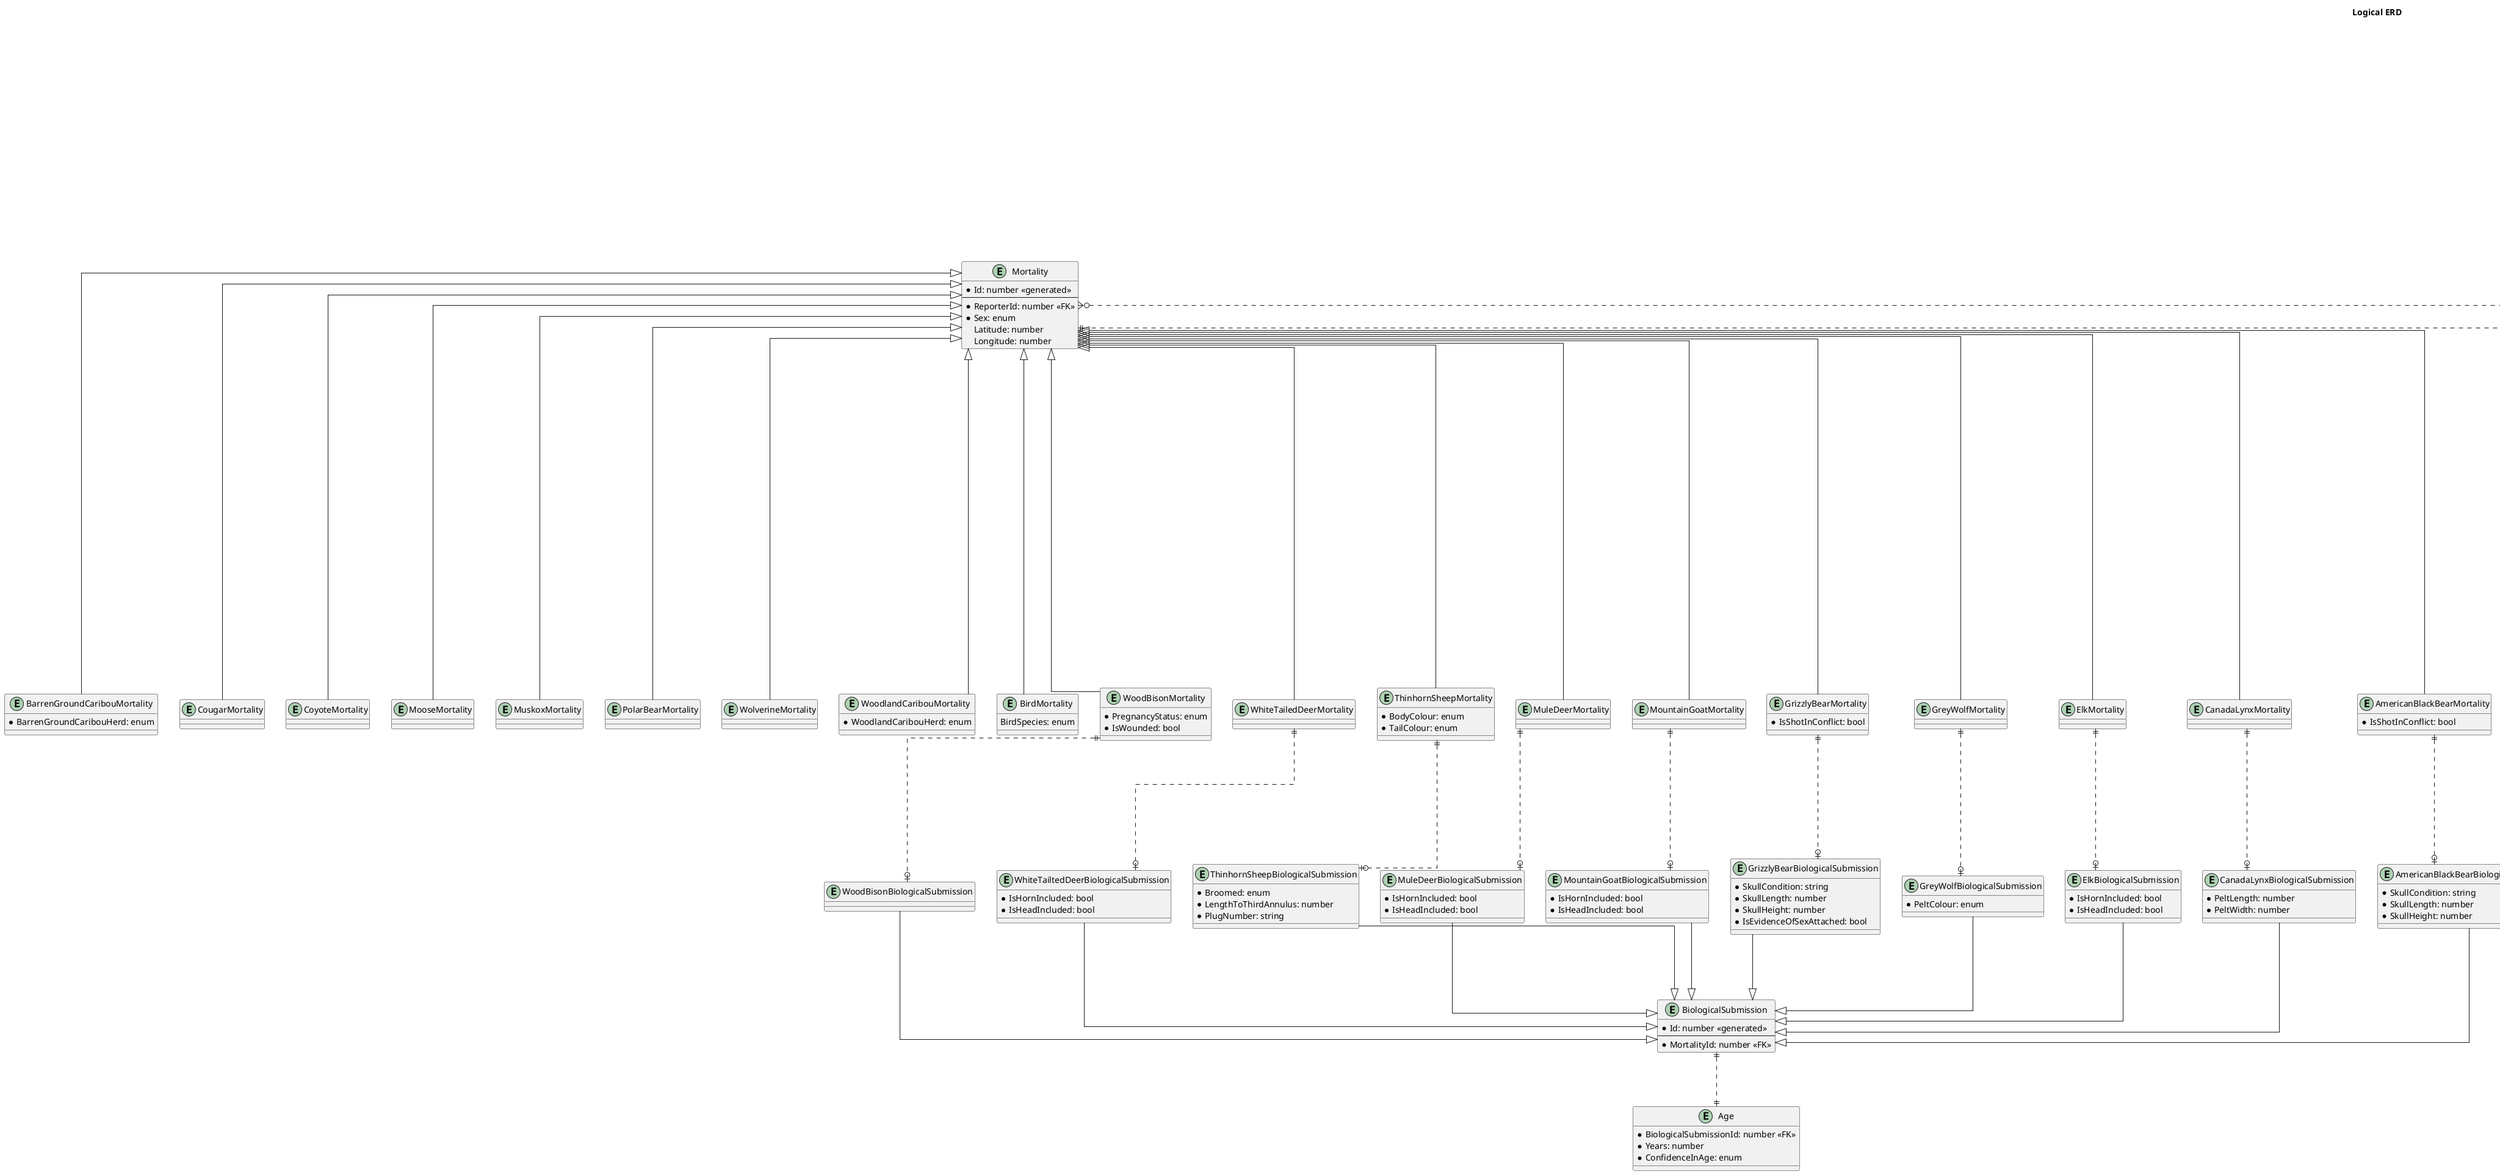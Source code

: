 @startuml logical-erd
'!theme spacelab
title Logical ERD

' avoid problems with angled crows feet
skinparam linetype ortho

' Entities

together {
    entity "HarvestReport" as harvest_report {
        *Id: number <<generated>>
        --
        *DateStarted: datetime
        *DateCompleted: datetime
        *HarvestReportStatus: enum
    }
    entity "HuntedHarvestReport" as hunted_harvest_report {
        MortalityId: number <<FK>>
        GameManagementAreaSpeciesId: number <<FK>>
        SealId: number <<FK>>
        TemporarySealNumber: string
        *Landmark: string
    }
    entity "TrappedHarvestReport" as trapped_harvest_report {
        LicenceId: number <<FK>>
    }
    entity "OutfitterGuideReport" as outfitter_guide_report {
        *Id: number <<generated>>
        --
    }
    entity "OutfitterGuideReport_HuntedHarvestReport" as outfitter_guide_report_hunted_harvest_report {
        *OutfitterReportId: <<FK>>
        *HuntedHarvestReportId: <<FK>>
    }
    entity "SpecialGuideReport" as special_guide_report {
        *Id: number <<generated>>
        --
    }
}

together {
    entity "Mortality" as mortality {
        *Id: number <<generated>>
        --
        *ReporterId: number <<FK>>
        *Sex: enum
        Latitude: number
        Longitude: number
    }
    entity "AmericanBlackBearMortality" as americanblackbear_mortality {
        *IsShotInConflict: bool
    }
    entity "BarrenGroundCaribouMortality" as barrengroundcaribou_mortality {
        *BarrenGroundCaribouHerd: enum
    }
    entity "CanadaLynxMortality" as canadalynx_mortality {

    }
    entity "CougarMortality" as cougar_mortality {

    }
    entity "CoyoteMortality" as coyote_mortality {

    }
    entity "ElkMortality" as elk_mortality {

    }
    entity "GreyWolfMortality" as greywolf_mortality {

    }
    entity "GrizzlyBearMortality" as grizzlybear_mortality {
        *IsShotInConflict: bool
    }
    entity "MooseMortality" as moose_mortality {

    }
    entity "MountainGoatMortality" as mountaingoat_mortality {

    }
    entity "MuleDeerMortality" as muledeer_mortality {

    }
    entity "MuskoxMortality" as muskox_mortality {

    }
    entity "PolarBearMortality" as polarbear_mortality {

    }
    entity "ThinhornSheepMortality" as thinhornsheep_mortality {
        *BodyColour: enum
        *TailColour: enum
    }
    entity "WhiteTailedDeerMortality" as whitetaileddeer_mortality {

    }
    entity "WolverineMortality" as wolverine_mortality {

    }
    entity "WoodBisonMortality" as woodbison_mortality {
        *PregnancyStatus: enum
        *IsWounded: bool
    }
    entity "WoodlandCaribouMortality" as woodlandcaribou_mortality {
        *WoodlandCaribouHerd: enum
    }
    entity "BirdMortality" as bird_mortality {
        BirdSpecies: enum
    }
}

/' entity "AmericanBeaverMortality" as americanbeaver_mortality {

}
entity "AmericanMartinMortality" as americanmartin_mortality {

}
entity "AmericanMinkMortality" as americanmink_mortality {

}
entity "ArcticFoxMortality" as arcticfox_mortality {

}
entity "ArcticGroundSquirrelMortality" as arcticgroundsquirrel_mortality {

}
entity "BushyTailedWoodratMortality" as bushytailedwoodrat_mortality {

}
entity "CollaredPikaMortality" as collaredpika_mortality {

}
entity "ErmineMortality" as ermine_mortality {

}
entity "FisherMortality" as fisher_mortality {

}
entity "HoaryMarmotMortality" as hoarymarmot_mortality {

}
entity "LeastChipmunkMortality" as leastchipmunk_mortality {

}
entity "LeastWeaselMortality" as leastweasel_mortality {

}
entity "LemmingMortality" as lemming_mortality {

}
entity "LittleBrownBatMortality" as littlebrownbat_mortality {

}
entity "MeadowJumpingMouseMortality" as meadowjumpingmouse_mortality {

}
entity "MuskratMortality" as muskrat_mortality {

}
entity "NorthAmericanDeerMouseMortality" as northamericandeermouse_mortality {

}
entity "NorthAmericanPorcupineMortality" as northamericanporcupine_mortality {

}
entity "NorthernFlyingSquirrelMortality" as northernflyingsquirrel_mortality {

}
entity "NorthernLongEaredBatMortality" as northernlongearedbat_mortality {

}
entity "NorthernRiverOtterMortality" as northernriverotter_mortality {

}
entity "RedFoxMortality" as redfox_mortality {

}
entity "RedSquirrelMortality" as redsquirrel_mortality {

}
entity "ShrewMortality" as shrew_mortality {

}
entity "SnowshoeHareMortality" as snowshoehare_mortality {

}
entity "VoleMortality" as vole_mortality {

}
entity "WoodchuckMortality" as woodchuck_mortality {

} '/

entity "BiologicalSubmission" as biological_submission {
    *Id: number <<generated>>
    --
    *MortalityId: number <<FK>>
}
entity "AmericanBlackBearBiologicalSubmission" as americanblackbearbiological_submission {
    *SkullCondition: string
    *SkullLength: number
    *SkullHeight: number
}
entity "CanadaLynxBiologicalSubmission" as canadalynxbiological_submission {
    *PeltLength: number
    *PeltWidth: number
}
entity "ElkBiologicalSubmission" as elkbiological_submission {
    *IsHornIncluded: bool
    *IsHeadIncluded: bool
}
entity "GreyWolfBiologicalSubmission" as greywolfbiological_submission {
    *PeltColour: enum
}
entity "GrizzlyBearBiologicalSubmission" as grizzlybearbiological_submission {
    *SkullCondition: string
    *SkullLength: number
    *SkullHeight: number
    *IsEvidenceOfSexAttached: bool
}
entity "MountainGoatBiologicalSubmission" as mountaingoatbiological_submission {
    *IsHornIncluded: bool
    *IsHeadIncluded: bool
}
entity "MuleDeerBiologicalSubmission" as muledeerbiological_submission {
    *IsHornIncluded: bool
    *IsHeadIncluded: bool
}
entity "ThinhornSheepBiologicalSubmission" as thinhornsheepbiological_submission {
    *Broomed: enum
    *LengthToThirdAnnulus: number
    *PlugNumber: string
}
entity "WhiteTailtedDeerBiologicalSubmission" as whitetaileddeerbiological_submission {
    *IsHornIncluded: bool
    *IsHeadIncluded: bool
}
entity "WoodBisonBiologicalSubmission" as woodbisonbiological_submission {

}
entity "Age" as age {
    *BiologicalSubmissionId: number <<FK>>
    *Years: number
    *ConfidenceInAge: enum
}

together {
    entity "Reporter" as reporter {
        *Id: number <<generated>>
    }

    entity "ConservationOfficer" as conservation_officer {
        *BadgeNumber: string
    }

    together {
        entity "Client" as client {
            *EnvClientId: string
        }

    together {
            entity "Licence" as licence {
                *Id: number <<generated>>
                --
                *ClientId: number <<FK>>
                *Number: string
                *StartDate: date
                *EndDate: date
                *PosseId: number <<shadow>>
            }

            entity "HuntingLicence" as hunting_licence {

            }

            entity "HuntingPermit" as hunting_permit {

            }

            entity "PermitHuntAuthorization" as permit_hunt_authorization {

            }

            entity "SpecialGuideLicence" as special_guide_licence {

            }

            entity "TrappingLicence" as trapping_licence {

            }
    }

        entity "Seal" as seal {
            *Id: number <<generated>>
            --
            *LicenceId: number <<FK>>
            *PosseId: number <<shadow>>
        }
    }
}

entity "Violation" as violation {
    *Id: number <<generated>>
    --
    *Code: string
    *Description: string
}

entity "GameManagementArea" as game_management_area {
    *Id: number <<generated>>
    --
    *Zone: string
    *Subzone: string
    Area: string <<computed>>
}

entity "GameManagementAreaSpecies" as game_management_area_species {
    *Id: number <<generated>>
    --
    *GameManagementAreaId: number <<FK>>
    *HuntedSpeciesWithGameManagementArea: enum
}

entity "GameManagementAreaSchedule" as game_management_area_schedule {
    *Id: number <<generated>>
    --
    *GameManagementAreaSpeciesId: number <<FK>>
    *GameManagementAreaStatus: enum
    *PeriodStart: date
    *PeriodEnd: date
}

entity "GameManagementUnit" as game_management_unit {
    *Id: number <<generated>>
    --
    *Name: string
    *Number: string
    *ActiveFrom: date
    *ActiveTo: date
}

' Inheritance

harvest_report <|-- hunted_harvest_report
harvest_report <|-- trapped_harvest_report

reporter <|-- client
reporter <|-- conservation_officer

mortality <|-- americanblackbear_mortality
mortality <|-- barrengroundcaribou_mortality
mortality <|-- canadalynx_mortality
mortality <|-- cougar_mortality
mortality <|-- coyote_mortality
mortality <|-- elk_mortality
mortality <|-- greywolf_mortality
mortality <|-- grizzlybear_mortality
mortality <|-- moose_mortality
mortality <|-- mountaingoat_mortality
mortality <|-- muledeer_mortality
mortality <|-- muskox_mortality
mortality <|-- polarbear_mortality
mortality <|-- thinhornsheep_mortality
mortality <|-- whitetaileddeer_mortality
mortality <|-- wolverine_mortality
mortality <|-- woodbison_mortality
mortality <|-- woodlandcaribou_mortality
mortality <|-- bird_mortality

/' mortality <|-- americanbeaver_mortality
mortality <|-- americanmartin_mortality
mortality <|-- americanmink_mortality
mortality <|-- arcticfox_mortality
mortality <|-- arcticgroundsquirrel_mortality
mortality <|-- bushytailedwoodrat_mortality
mortality <|-- collaredpika_mortality
mortality <|-- ermine_mortality
mortality <|-- fisher_mortality
mortality <|-- hoarymarmot_mortality
mortality <|-- leastchipmunk_mortality
mortality <|-- leastweasel_mortality
mortality <|-- lemming_mortality
mortality <|-- littlebrownbat_mortality
mortality <|-- meadowjumpingmouse_mortality
mortality <|-- muskrat_mortality
mortality <|-- northamericandeermouse_mortality
mortality <|-- northamericanporcupine_mortality
mortality <|-- northernflyingsquirrel_mortality
mortality <|-- northernlongearedbat_mortality
mortality <|-- northernriverotter_mortality
mortality <|-- redfox_mortality
mortality <|-- redsquirrel_mortality
mortality <|-- shrew_mortality
mortality <|-- snowshoehare_mortality
mortality <|-- vole_mortality
mortality <|-- woodchuck_mortality '/

biological_submission <|-up- americanblackbearbiological_submission
biological_submission <|-up- canadalynxbiological_submission
biological_submission <|-up- elkbiological_submission
biological_submission <|-up- greywolfbiological_submission
biological_submission <|-up- grizzlybearbiological_submission
biological_submission <|-up- mountaingoatbiological_submission
biological_submission <|-up- muledeerbiological_submission
biological_submission <|-up- thinhornsheepbiological_submission
biological_submission <|-up- whitetaileddeerbiological_submission
biological_submission <|-up- woodbisonbiological_submission

licence <|-- hunting_licence
licence <|-- hunting_permit
licence <|-- permit_hunt_authorization
licence <|-- special_guide_licence
licence <|-- trapping_licence

' Relationships

hunted_harvest_report }o.right.|| game_management_area_species
hunted_harvest_report |o..|| seal
hunted_harvest_report }o..o{ violation
trapped_harvest_report }o..|| trapping_licence

special_guide_report |o..|| hunted_harvest_report
outfitter_guide_report ||..|{ outfitter_guide_report_hunted_harvest_report
hunted_harvest_report ||..o| outfitter_guide_report_hunted_harvest_report

mortality }o.right.|| reporter
mortality ||..o| hunted_harvest_report

americanblackbearbiological_submission |o.up.|| americanblackbear_mortality
canadalynxbiological_submission |o.up.|| canadalynx_mortality
elkbiological_submission |o.up.|| elk_mortality
greywolfbiological_submission |o.up.|| greywolf_mortality
grizzlybearbiological_submission |o.up.|| grizzlybear_mortality
mountaingoatbiological_submission |o.up.|| mountaingoat_mortality
muledeerbiological_submission |o.up.|| muledeer_mortality
thinhornsheepbiological_submission |o.up.|| thinhornsheep_mortality
whitetaileddeerbiological_submission |o.up.|| whitetaileddeer_mortality
woodbisonbiological_submission |o.up.|| woodbison_mortality

biological_submission ||..|| age

client ||..o{ licence
hunting_licence ||..o{ seal

game_management_area ||..{ game_management_area_species
game_management_area_species ||..{ game_management_area_schedule
game_management_unit }..{ game_management_area_species

' Enums

enum "AllSpecies" as all_species {
    Uninitialized
    AmericanBeaver
    AmericanBlackBear
    AmericanMartin
    AmericanMink
    ArcticFox
    ArcticGroundSquirrel
    BarrenGroundCaribou
    BushyTailedWoodrat
    CanadaLynx
    CollaredPika
    Cougar
    Coyote
    Elk
    Ermine
    Fisher
    GreyWolf
    GrizzlyBear
    HoaryMarmot
    LeastChipmunk
    LeastWeasel
    Lemming
    LittleBrownBat
    MeadowJumpingMouse
    Moose
    MountainGoat
    MuleDeer
    Muskox
    Muskrat
    NorthAmericanDeerMouse
    NorthAmericanPorcupine
    NorthernFlyingSquirrel
    NorthernLongEaredBat
    NorthernRiverOtter
    PolarBear
    RedFox
    RedSquirrel
    Shrew
    SnowshoeHare
    ThinhornSheep
    Vole
    Wolverine
    WoodBison
    Woodchuck
    WoodlandCaribou
}

enum "BirdSpecies" as bird_species {

}

enum "WoodlandCaribouHerd" as woodland_caribou_herd {

}

enum "BarrenGroundCaribouHerd" as barren_ground_caribou_herd {

}

enum "HuntedSpecies" as hunted_species {
    Uninitialized
    AmericanBlackBear
    BarrenGroundCaribou
    Coyote
    Elk
    GreyWolf
    GrizzlyBear
    Moose
    MountainGoat
    MuleDeer
    ThinhornSheep
    Wolverine
    WoodBison
    WoodlandCaribou
}

enum "HuntedSpeciesWithGameManagementArea" as hunted_species_with_gma {
    Uninitialized
    AmericanBlackBear
    BarrenGroundCaribou
    GrizzlyBear
    Moose
    MountainGoat
    MuleDeer
    ThinhornSheep
    WoodBison
    WoodlandCaribou
}

enum "TrappedSpecies" as trapped_species {
    Uninitialized
    GreyWolf
    Wolverine
}

enum "GameManagementAreaStatus" as gma_status {
    Uninitialized
    Closed
    Open
    OpenPermitRequired
}

enum "HarvestReportStatus" as harvest_report_status {

}

enum "Sex" as sex {
    Uninitialized
    Female
    Male
    Unknown
}

enum "PregnancyStatus" as pregnancy_status {
    Uninitialized
    False
    True
    Unknown
}

enum "ThinhornSheepBodyColour" as thinhorn_sheep_body_colour {
    Uninitialized
    Dark
    Fannin
    White
}

enum "ThinhornSheepTailColour" as thinhorn_sheep_tail_colour {
    Uninitialized
    Dark
    White
}

enum "ConfidenceInAge" as confidence_in_age {
    Uninitialized
    Fair
    Good
    Poor
}

@enduml
